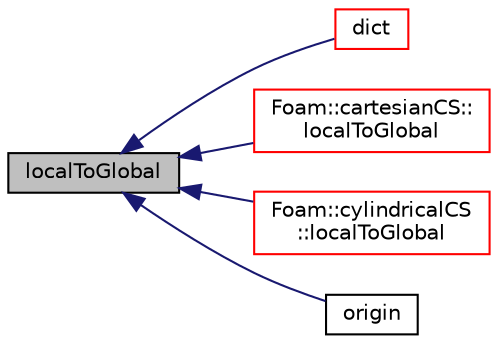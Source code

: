 digraph "localToGlobal"
{
  bgcolor="transparent";
  edge [fontname="Helvetica",fontsize="10",labelfontname="Helvetica",labelfontsize="10"];
  node [fontname="Helvetica",fontsize="10",shape=record];
  rankdir="LR";
  Node1234 [label="localToGlobal",height=0.2,width=0.4,color="black", fillcolor="grey75", style="filled", fontcolor="black"];
  Node1234 -> Node1235 [dir="back",color="midnightblue",fontsize="10",style="solid",fontname="Helvetica"];
  Node1235 [label="dict",height=0.2,width=0.4,color="red",URL="$a26141.html#a06bd6cd525e08a04431feed2652b1d20",tooltip="Return as dictionary of entries. "];
  Node1234 -> Node1239 [dir="back",color="midnightblue",fontsize="10",style="solid",fontname="Helvetica"];
  Node1239 [label="Foam::cartesianCS::\llocalToGlobal",height=0.2,width=0.4,color="red",URL="$a26117.html#a95dc2dcc60d6bf3f30f93cd78fb75214",tooltip="Convert from local coordinate system to the global Cartesian system. "];
  Node1234 -> Node1241 [dir="back",color="midnightblue",fontsize="10",style="solid",fontname="Helvetica"];
  Node1241 [label="Foam::cylindricalCS\l::localToGlobal",height=0.2,width=0.4,color="red",URL="$a26149.html#a95dc2dcc60d6bf3f30f93cd78fb75214",tooltip="Convert from local coordinate system to the global Cartesian system. "];
  Node1234 -> Node1243 [dir="back",color="midnightblue",fontsize="10",style="solid",fontname="Helvetica"];
  Node1243 [label="origin",height=0.2,width=0.4,color="black",URL="$a26141.html#a845412c810c955840b576c707e20bcb9",tooltip="Edit access to origin. "];
}
